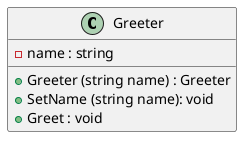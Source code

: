 @@startuml

class Greeter {
    {field} - name : string
    {method} + Greeter (string name) : Greeter
    {method} + SetName (string name): void
    {method} + Greet : void
}

@@enduml
